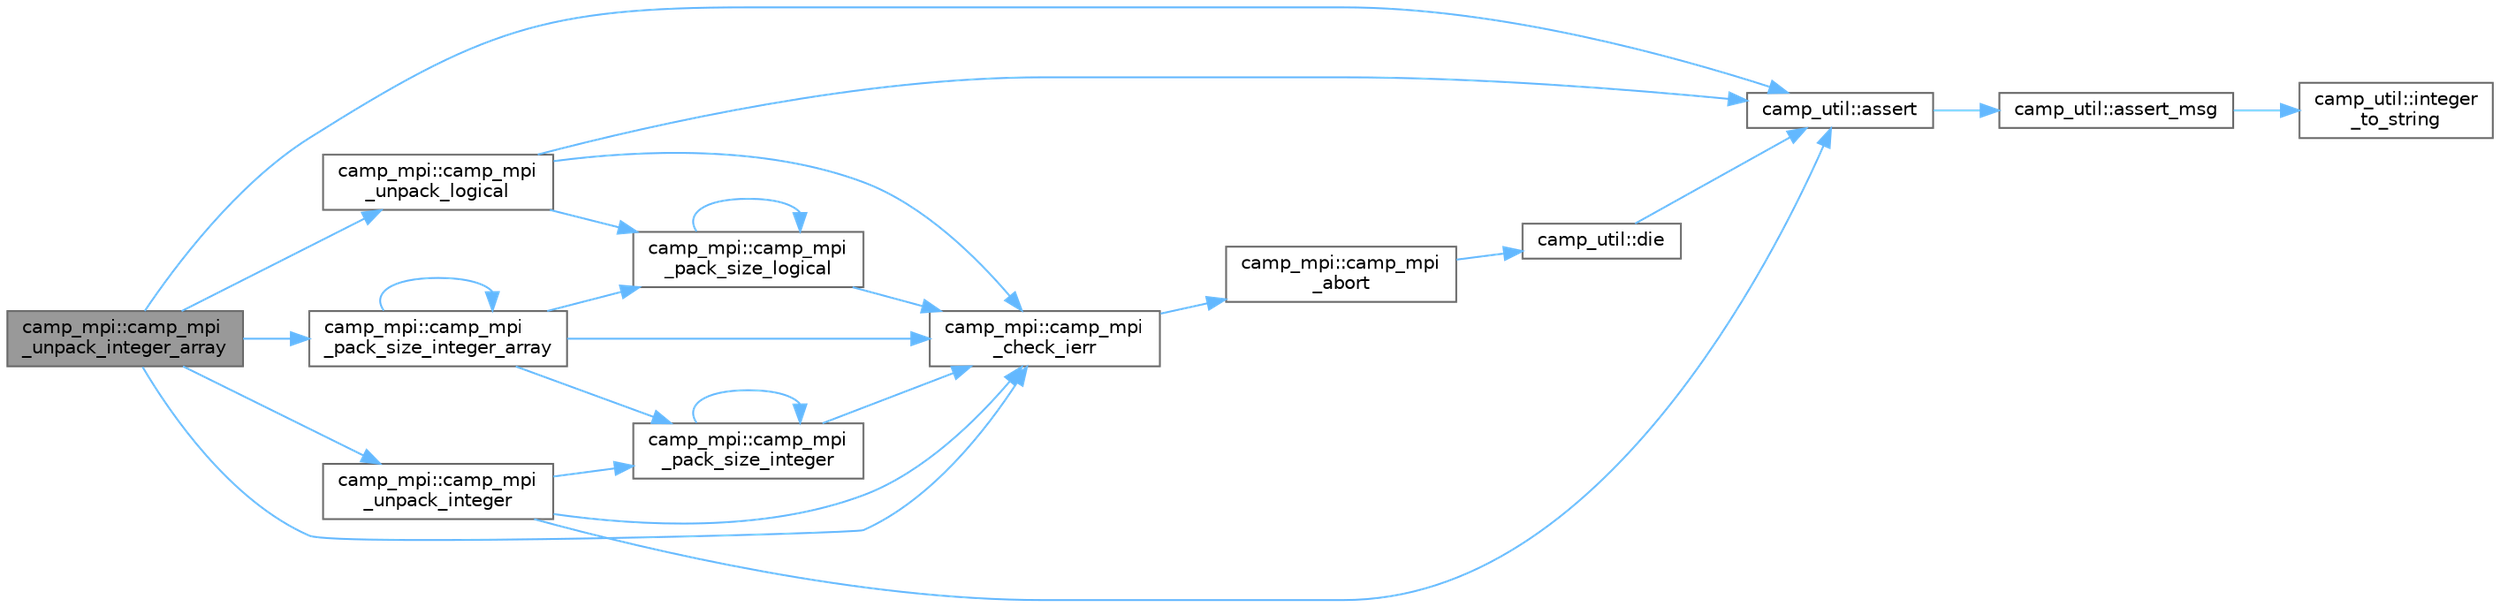 digraph "camp_mpi::camp_mpi_unpack_integer_array"
{
 // LATEX_PDF_SIZE
  bgcolor="transparent";
  edge [fontname=Helvetica,fontsize=10,labelfontname=Helvetica,labelfontsize=10];
  node [fontname=Helvetica,fontsize=10,shape=box,height=0.2,width=0.4];
  rankdir="LR";
  Node1 [label="camp_mpi::camp_mpi\l_unpack_integer_array",height=0.2,width=0.4,color="gray40", fillcolor="grey60", style="filled", fontcolor="black",tooltip="Unpacks the given value from the buffer, advancing position."];
  Node1 -> Node2 [color="steelblue1",style="solid"];
  Node2 [label="camp_util::assert",height=0.2,width=0.4,color="grey40", fillcolor="white", style="filled",URL="$namespacecamp__util.html#a32cf43c1b618a3ecf93810383e960ef2",tooltip="Errors unless condition_ok is true."];
  Node2 -> Node3 [color="steelblue1",style="solid"];
  Node3 [label="camp_util::assert_msg",height=0.2,width=0.4,color="grey40", fillcolor="white", style="filled",URL="$namespacecamp__util.html#ab4e745d4a05763568bf773598f30e91f",tooltip="Errors unless condition_ok is true."];
  Node3 -> Node4 [color="steelblue1",style="solid"];
  Node4 [label="camp_util::integer\l_to_string",height=0.2,width=0.4,color="grey40", fillcolor="white", style="filled",URL="$namespacecamp__util.html#acd72e4626dcfefffaa08c42cfa7949bc",tooltip="Convert an integer to a string format."];
  Node1 -> Node5 [color="steelblue1",style="solid"];
  Node5 [label="camp_mpi::camp_mpi\l_check_ierr",height=0.2,width=0.4,color="grey40", fillcolor="white", style="filled",URL="$namespacecamp__mpi.html#adb95beaf933131229f017a03af8352ad",tooltip="Dies if ierr is not ok."];
  Node5 -> Node6 [color="steelblue1",style="solid"];
  Node6 [label="camp_mpi::camp_mpi\l_abort",height=0.2,width=0.4,color="grey40", fillcolor="white", style="filled",URL="$namespacecamp__mpi.html#a7c0deeecbf4c64fe7fcade1797e1aab8",tooltip="Abort the program."];
  Node6 -> Node7 [color="steelblue1",style="solid"];
  Node7 [label="camp_util::die",height=0.2,width=0.4,color="grey40", fillcolor="white", style="filled",URL="$namespacecamp__util.html#aa942add404bf8b611e5b4b8c777ca7f6",tooltip="Error immediately."];
  Node7 -> Node2 [color="steelblue1",style="solid"];
  Node1 -> Node8 [color="steelblue1",style="solid"];
  Node8 [label="camp_mpi::camp_mpi\l_pack_size_integer_array",height=0.2,width=0.4,color="grey40", fillcolor="white", style="filled",URL="$namespacecamp__mpi.html#a8ad192802e37c5dcaa41d053909318ab",tooltip="Determines the number of bytes required to pack the given value."];
  Node8 -> Node5 [color="steelblue1",style="solid"];
  Node8 -> Node9 [color="steelblue1",style="solid"];
  Node9 [label="camp_mpi::camp_mpi\l_pack_size_integer",height=0.2,width=0.4,color="grey40", fillcolor="white", style="filled",URL="$namespacecamp__mpi.html#abfca35b6c1f158dcb853326861d7e558",tooltip="Determines the number of bytes required to pack the given value."];
  Node9 -> Node5 [color="steelblue1",style="solid"];
  Node9 -> Node9 [color="steelblue1",style="solid"];
  Node8 -> Node8 [color="steelblue1",style="solid"];
  Node8 -> Node10 [color="steelblue1",style="solid"];
  Node10 [label="camp_mpi::camp_mpi\l_pack_size_logical",height=0.2,width=0.4,color="grey40", fillcolor="white", style="filled",URL="$namespacecamp__mpi.html#a91e386d6f20f660ab0762c32bb55e3a7",tooltip="Determines the number of bytes required to pack the given value."];
  Node10 -> Node5 [color="steelblue1",style="solid"];
  Node10 -> Node10 [color="steelblue1",style="solid"];
  Node1 -> Node11 [color="steelblue1",style="solid"];
  Node11 [label="camp_mpi::camp_mpi\l_unpack_integer",height=0.2,width=0.4,color="grey40", fillcolor="white", style="filled",URL="$namespacecamp__mpi.html#a5da126550d7cb5d3127b31f09464670f",tooltip="Unpacks the given value from the buffer, advancing position."];
  Node11 -> Node2 [color="steelblue1",style="solid"];
  Node11 -> Node5 [color="steelblue1",style="solid"];
  Node11 -> Node9 [color="steelblue1",style="solid"];
  Node1 -> Node12 [color="steelblue1",style="solid"];
  Node12 [label="camp_mpi::camp_mpi\l_unpack_logical",height=0.2,width=0.4,color="grey40", fillcolor="white", style="filled",URL="$namespacecamp__mpi.html#a6280c3d9ec2de483b881f0ab7280ddbb",tooltip="Unpacks the given value from the buffer, advancing position."];
  Node12 -> Node2 [color="steelblue1",style="solid"];
  Node12 -> Node5 [color="steelblue1",style="solid"];
  Node12 -> Node10 [color="steelblue1",style="solid"];
}

